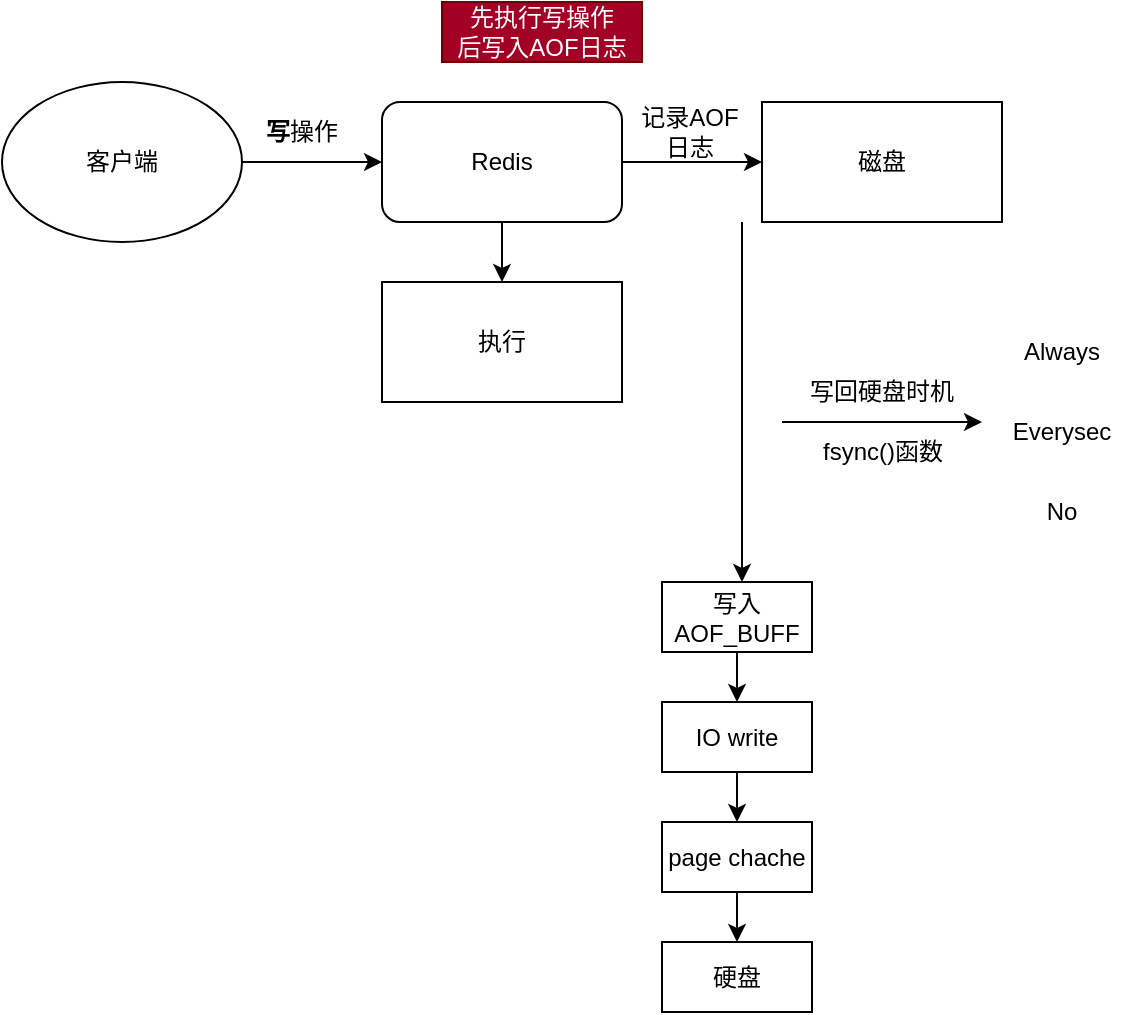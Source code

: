 <mxfile version="23.1.5" type="github">
  <diagram name="第 1 页" id="U4x5V9vwb2vYjmaB4y8I">
    <mxGraphModel dx="1026" dy="555" grid="1" gridSize="10" guides="1" tooltips="1" connect="1" arrows="1" fold="1" page="1" pageScale="1" pageWidth="827" pageHeight="1169" math="0" shadow="0">
      <root>
        <mxCell id="0" />
        <mxCell id="1" parent="0" />
        <mxCell id="mOiScpPOXfzGBiVr8EKE-2" value="磁盘" style="rounded=0;whiteSpace=wrap;html=1;" vertex="1" parent="1">
          <mxGeometry x="450" y="80" width="120" height="60" as="geometry" />
        </mxCell>
        <mxCell id="mOiScpPOXfzGBiVr8EKE-5" style="edgeStyle=orthogonalEdgeStyle;rounded=0;orthogonalLoop=1;jettySize=auto;html=1;exitX=1;exitY=0.5;exitDx=0;exitDy=0;entryX=0;entryY=0.5;entryDx=0;entryDy=0;" edge="1" parent="1" source="mOiScpPOXfzGBiVr8EKE-3" target="mOiScpPOXfzGBiVr8EKE-4">
          <mxGeometry relative="1" as="geometry" />
        </mxCell>
        <mxCell id="mOiScpPOXfzGBiVr8EKE-3" value="客户端" style="ellipse;whiteSpace=wrap;html=1;" vertex="1" parent="1">
          <mxGeometry x="70" y="70" width="120" height="80" as="geometry" />
        </mxCell>
        <mxCell id="mOiScpPOXfzGBiVr8EKE-8" style="edgeStyle=orthogonalEdgeStyle;rounded=0;orthogonalLoop=1;jettySize=auto;html=1;exitX=0.5;exitY=1;exitDx=0;exitDy=0;entryX=0.5;entryY=0;entryDx=0;entryDy=0;" edge="1" parent="1" source="mOiScpPOXfzGBiVr8EKE-4" target="mOiScpPOXfzGBiVr8EKE-7">
          <mxGeometry relative="1" as="geometry" />
        </mxCell>
        <mxCell id="mOiScpPOXfzGBiVr8EKE-9" style="edgeStyle=orthogonalEdgeStyle;rounded=0;orthogonalLoop=1;jettySize=auto;html=1;exitX=1;exitY=0.5;exitDx=0;exitDy=0;" edge="1" parent="1" source="mOiScpPOXfzGBiVr8EKE-4" target="mOiScpPOXfzGBiVr8EKE-2">
          <mxGeometry relative="1" as="geometry" />
        </mxCell>
        <mxCell id="mOiScpPOXfzGBiVr8EKE-4" value="Redis" style="rounded=1;whiteSpace=wrap;html=1;" vertex="1" parent="1">
          <mxGeometry x="260" y="80" width="120" height="60" as="geometry" />
        </mxCell>
        <mxCell id="mOiScpPOXfzGBiVr8EKE-6" value="&lt;b&gt;写&lt;/b&gt;操作" style="text;html=1;align=center;verticalAlign=middle;whiteSpace=wrap;rounded=0;" vertex="1" parent="1">
          <mxGeometry x="190" y="80" width="60" height="30" as="geometry" />
        </mxCell>
        <mxCell id="mOiScpPOXfzGBiVr8EKE-7" value="执行" style="rounded=0;whiteSpace=wrap;html=1;" vertex="1" parent="1">
          <mxGeometry x="260" y="170" width="120" height="60" as="geometry" />
        </mxCell>
        <mxCell id="mOiScpPOXfzGBiVr8EKE-10" value="记录AOF日志" style="text;html=1;align=center;verticalAlign=middle;whiteSpace=wrap;rounded=0;" vertex="1" parent="1">
          <mxGeometry x="384" y="80" width="60" height="30" as="geometry" />
        </mxCell>
        <mxCell id="mOiScpPOXfzGBiVr8EKE-11" value="先执行写操作&lt;br&gt;后写入AOF日志" style="text;html=1;align=center;verticalAlign=middle;whiteSpace=wrap;rounded=0;fillColor=#a20025;fontColor=#ffffff;strokeColor=#6F0000;" vertex="1" parent="1">
          <mxGeometry x="290" y="30" width="100" height="30" as="geometry" />
        </mxCell>
        <mxCell id="mOiScpPOXfzGBiVr8EKE-12" value="" style="endArrow=classic;html=1;rounded=0;" edge="1" parent="1">
          <mxGeometry width="50" height="50" relative="1" as="geometry">
            <mxPoint x="440" y="140" as="sourcePoint" />
            <mxPoint x="440" y="320" as="targetPoint" />
          </mxGeometry>
        </mxCell>
        <mxCell id="mOiScpPOXfzGBiVr8EKE-16" style="edgeStyle=orthogonalEdgeStyle;rounded=0;orthogonalLoop=1;jettySize=auto;html=1;exitX=0.5;exitY=1;exitDx=0;exitDy=0;entryX=0.5;entryY=0;entryDx=0;entryDy=0;" edge="1" parent="1" source="mOiScpPOXfzGBiVr8EKE-13" target="mOiScpPOXfzGBiVr8EKE-14">
          <mxGeometry relative="1" as="geometry" />
        </mxCell>
        <mxCell id="mOiScpPOXfzGBiVr8EKE-13" value="写入AOF_BUFF" style="rounded=0;whiteSpace=wrap;html=1;" vertex="1" parent="1">
          <mxGeometry x="400" y="320" width="75" height="35" as="geometry" />
        </mxCell>
        <mxCell id="mOiScpPOXfzGBiVr8EKE-17" style="edgeStyle=orthogonalEdgeStyle;rounded=0;orthogonalLoop=1;jettySize=auto;html=1;exitX=0.5;exitY=1;exitDx=0;exitDy=0;" edge="1" parent="1" source="mOiScpPOXfzGBiVr8EKE-14" target="mOiScpPOXfzGBiVr8EKE-15">
          <mxGeometry relative="1" as="geometry" />
        </mxCell>
        <mxCell id="mOiScpPOXfzGBiVr8EKE-14" value="IO write" style="rounded=0;whiteSpace=wrap;html=1;" vertex="1" parent="1">
          <mxGeometry x="400" y="380" width="75" height="35" as="geometry" />
        </mxCell>
        <mxCell id="mOiScpPOXfzGBiVr8EKE-19" style="edgeStyle=orthogonalEdgeStyle;rounded=0;orthogonalLoop=1;jettySize=auto;html=1;exitX=0.5;exitY=1;exitDx=0;exitDy=0;entryX=0.5;entryY=0;entryDx=0;entryDy=0;" edge="1" parent="1" source="mOiScpPOXfzGBiVr8EKE-15" target="mOiScpPOXfzGBiVr8EKE-18">
          <mxGeometry relative="1" as="geometry" />
        </mxCell>
        <mxCell id="mOiScpPOXfzGBiVr8EKE-15" value="page chache" style="rounded=0;whiteSpace=wrap;html=1;" vertex="1" parent="1">
          <mxGeometry x="400" y="440" width="75" height="35" as="geometry" />
        </mxCell>
        <mxCell id="mOiScpPOXfzGBiVr8EKE-18" value="硬盘" style="rounded=0;whiteSpace=wrap;html=1;" vertex="1" parent="1">
          <mxGeometry x="400" y="500" width="75" height="35" as="geometry" />
        </mxCell>
        <mxCell id="mOiScpPOXfzGBiVr8EKE-20" value="" style="endArrow=classic;html=1;rounded=0;" edge="1" parent="1">
          <mxGeometry width="50" height="50" relative="1" as="geometry">
            <mxPoint x="460" y="240" as="sourcePoint" />
            <mxPoint x="560" y="240" as="targetPoint" />
          </mxGeometry>
        </mxCell>
        <mxCell id="mOiScpPOXfzGBiVr8EKE-21" value="写回硬盘时机" style="text;html=1;align=center;verticalAlign=middle;whiteSpace=wrap;rounded=0;" vertex="1" parent="1">
          <mxGeometry x="465" y="210" width="90" height="30" as="geometry" />
        </mxCell>
        <mxCell id="mOiScpPOXfzGBiVr8EKE-22" value="Always" style="text;html=1;align=center;verticalAlign=middle;whiteSpace=wrap;rounded=0;" vertex="1" parent="1">
          <mxGeometry x="570" y="190" width="60" height="30" as="geometry" />
        </mxCell>
        <mxCell id="mOiScpPOXfzGBiVr8EKE-23" value="Everysec" style="text;html=1;align=center;verticalAlign=middle;whiteSpace=wrap;rounded=0;" vertex="1" parent="1">
          <mxGeometry x="570" y="230" width="60" height="30" as="geometry" />
        </mxCell>
        <mxCell id="mOiScpPOXfzGBiVr8EKE-24" value="No" style="text;html=1;align=center;verticalAlign=middle;whiteSpace=wrap;rounded=0;" vertex="1" parent="1">
          <mxGeometry x="570" y="270" width="60" height="30" as="geometry" />
        </mxCell>
        <mxCell id="mOiScpPOXfzGBiVr8EKE-25" value="fsync()函数" style="text;html=1;align=center;verticalAlign=middle;whiteSpace=wrap;rounded=0;" vertex="1" parent="1">
          <mxGeometry x="477.5" y="240" width="65" height="30" as="geometry" />
        </mxCell>
      </root>
    </mxGraphModel>
  </diagram>
</mxfile>

